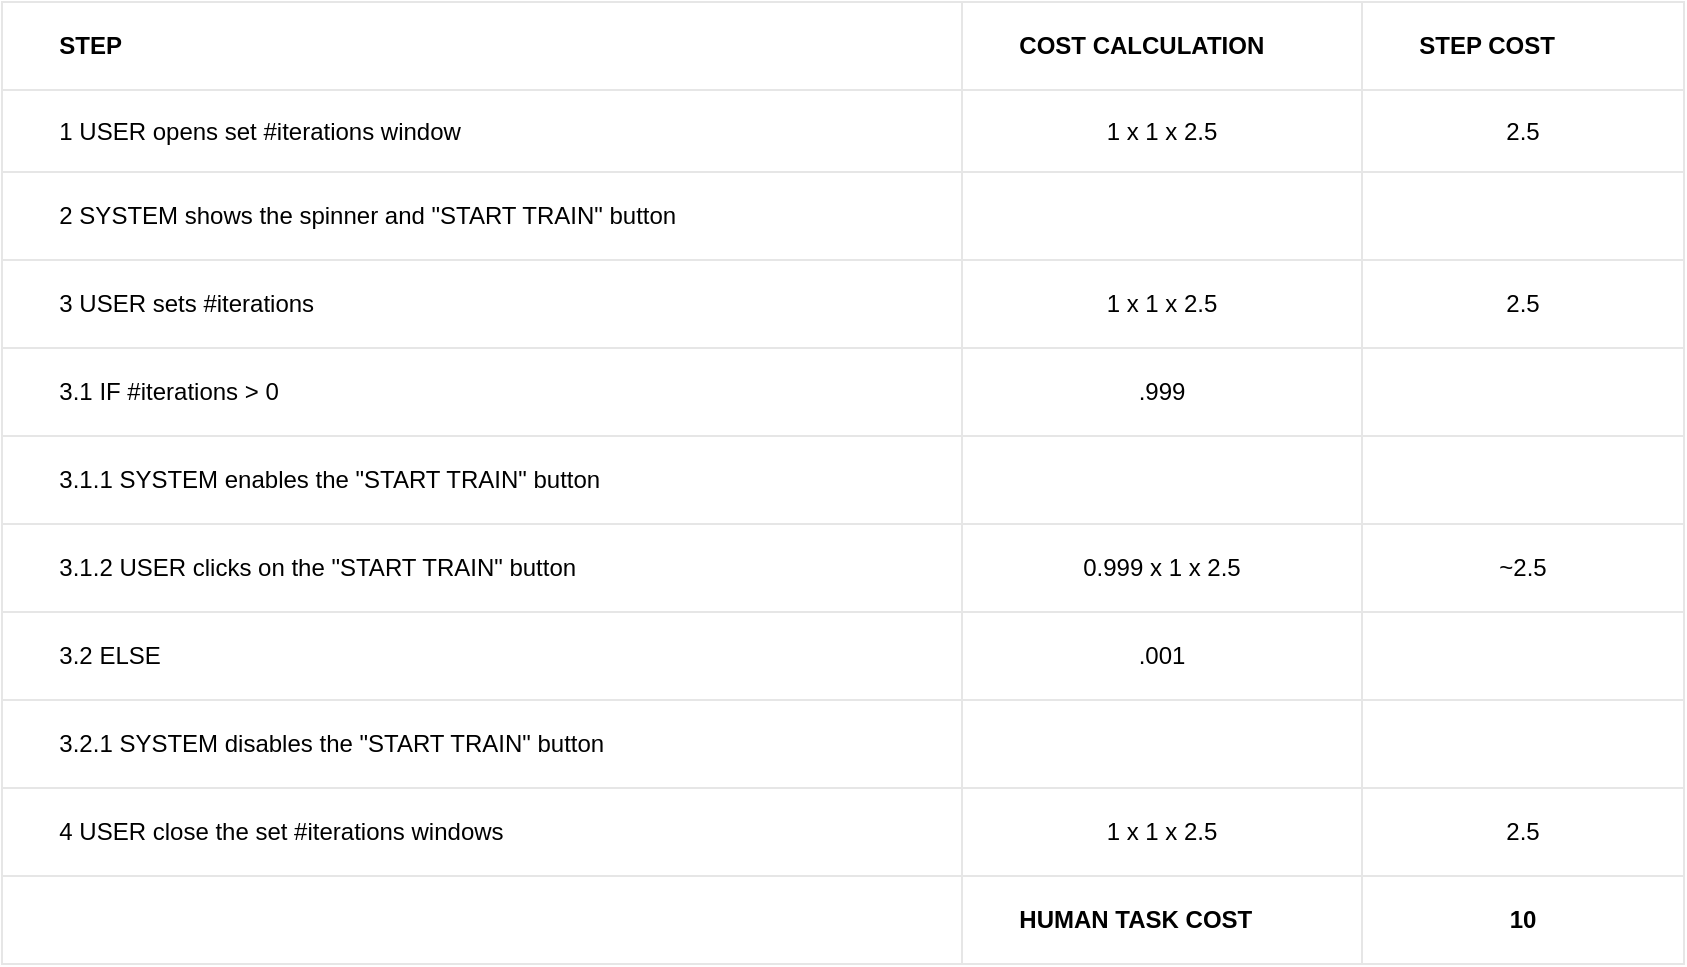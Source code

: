 <mxfile>
    <diagram name="Page-1" id="dpSzTjp27l3Y4wRQzpri">
        <mxGraphModel dx="1519" dy="1596" grid="1" gridSize="10" guides="1" tooltips="1" connect="1" arrows="1" fold="1" page="1" pageScale="1" pageWidth="827" pageHeight="1169" math="0" shadow="0">
            <root>
                <mxCell id="0"/>
                <mxCell id="1" parent="0"/>
                <mxCell id="aeb6ncdT7JwG7wCMBw5e-1" value="" style="childLayout=tableLayout;recursiveResize=0;shadow=0;strokeColor=#E6E6E6;align=center;" parent="1" vertex="1">
                    <mxGeometry x="-576" y="-90" width="841" height="481" as="geometry"/>
                </mxCell>
                <mxCell id="aeb6ncdT7JwG7wCMBw5e-2" value="" style="shape=tableRow;horizontal=0;startSize=0;swimlaneHead=0;swimlaneBody=0;top=0;left=0;bottom=0;right=0;dropTarget=0;collapsible=0;recursiveResize=0;expand=0;fontStyle=0;fillColor=none;strokeColor=inherit;" parent="aeb6ncdT7JwG7wCMBw5e-1" vertex="1">
                    <mxGeometry width="841" height="44" as="geometry"/>
                </mxCell>
                <mxCell id="aeb6ncdT7JwG7wCMBw5e-3" value="&lt;span style=&quot;white-space: pre;&quot;&gt;&#9;&lt;/span&gt;STEP" style="connectable=0;recursiveResize=0;strokeColor=inherit;fillColor=none;align=left;whiteSpace=wrap;html=1;fontStyle=1" parent="aeb6ncdT7JwG7wCMBw5e-2" vertex="1">
                    <mxGeometry width="480" height="44" as="geometry">
                        <mxRectangle width="480" height="44" as="alternateBounds"/>
                    </mxGeometry>
                </mxCell>
                <mxCell id="aeb6ncdT7JwG7wCMBw5e-4" value="&lt;span style=&quot;white-space: pre;&quot;&gt;&#9;&lt;/span&gt;COST CALCULATION" style="connectable=0;recursiveResize=0;strokeColor=inherit;fillColor=none;align=left;whiteSpace=wrap;html=1;fontStyle=1" parent="aeb6ncdT7JwG7wCMBw5e-2" vertex="1">
                    <mxGeometry x="480" width="200" height="44" as="geometry">
                        <mxRectangle width="200" height="44" as="alternateBounds"/>
                    </mxGeometry>
                </mxCell>
                <mxCell id="aeb6ncdT7JwG7wCMBw5e-5" value="&lt;span style=&quot;white-space: pre;&quot;&gt;&#9;&lt;/span&gt;STEP COST" style="connectable=0;recursiveResize=0;strokeColor=inherit;fillColor=none;align=left;whiteSpace=wrap;html=1;fontStyle=1" parent="aeb6ncdT7JwG7wCMBw5e-2" vertex="1">
                    <mxGeometry x="680" width="161" height="44" as="geometry">
                        <mxRectangle width="161" height="44" as="alternateBounds"/>
                    </mxGeometry>
                </mxCell>
                <mxCell id="aeb6ncdT7JwG7wCMBw5e-6" style="shape=tableRow;horizontal=0;startSize=0;swimlaneHead=0;swimlaneBody=0;top=0;left=0;bottom=0;right=0;dropTarget=0;collapsible=0;recursiveResize=0;expand=0;fontStyle=0;fillColor=none;strokeColor=inherit;align=left;" parent="aeb6ncdT7JwG7wCMBw5e-1" vertex="1">
                    <mxGeometry y="44" width="841" height="41" as="geometry"/>
                </mxCell>
                <mxCell id="aeb6ncdT7JwG7wCMBw5e-7" value="&lt;span style=&quot;white-space: pre;&quot;&gt;&#9;&lt;/span&gt;1 USER opens set #iterations window&amp;nbsp;" style="connectable=0;recursiveResize=0;strokeColor=inherit;fillColor=none;align=left;whiteSpace=wrap;html=1;" parent="aeb6ncdT7JwG7wCMBw5e-6" vertex="1">
                    <mxGeometry width="480" height="41" as="geometry">
                        <mxRectangle width="480" height="41" as="alternateBounds"/>
                    </mxGeometry>
                </mxCell>
                <mxCell id="aeb6ncdT7JwG7wCMBw5e-8" value="1 x 1 x 2.5" style="connectable=0;recursiveResize=0;strokeColor=inherit;fillColor=none;align=center;whiteSpace=wrap;html=1;" parent="aeb6ncdT7JwG7wCMBw5e-6" vertex="1">
                    <mxGeometry x="480" width="200" height="41" as="geometry">
                        <mxRectangle width="200" height="41" as="alternateBounds"/>
                    </mxGeometry>
                </mxCell>
                <mxCell id="aeb6ncdT7JwG7wCMBw5e-9" value="2.5" style="connectable=0;recursiveResize=0;strokeColor=inherit;fillColor=none;align=center;whiteSpace=wrap;html=1;" parent="aeb6ncdT7JwG7wCMBw5e-6" vertex="1">
                    <mxGeometry x="680" width="161" height="41" as="geometry">
                        <mxRectangle width="161" height="41" as="alternateBounds"/>
                    </mxGeometry>
                </mxCell>
                <mxCell id="aeb6ncdT7JwG7wCMBw5e-10" style="shape=tableRow;horizontal=0;startSize=0;swimlaneHead=0;swimlaneBody=0;top=0;left=0;bottom=0;right=0;dropTarget=0;collapsible=0;recursiveResize=0;expand=0;fontStyle=0;fillColor=none;strokeColor=inherit;" parent="aeb6ncdT7JwG7wCMBw5e-1" vertex="1">
                    <mxGeometry y="85" width="841" height="44" as="geometry"/>
                </mxCell>
                <mxCell id="aeb6ncdT7JwG7wCMBw5e-11" value="&lt;span style=&quot;white-space: pre;&quot;&gt;&#9;&lt;/span&gt;2 SYSTEM shows the spinner and &quot;START TRAIN&quot; button" style="connectable=0;recursiveResize=0;strokeColor=inherit;fillColor=none;align=left;whiteSpace=wrap;html=1;" parent="aeb6ncdT7JwG7wCMBw5e-10" vertex="1">
                    <mxGeometry width="480" height="44" as="geometry">
                        <mxRectangle width="480" height="44" as="alternateBounds"/>
                    </mxGeometry>
                </mxCell>
                <mxCell id="aeb6ncdT7JwG7wCMBw5e-12" value="" style="connectable=0;recursiveResize=0;strokeColor=inherit;fillColor=none;align=left;whiteSpace=wrap;html=1;" parent="aeb6ncdT7JwG7wCMBw5e-10" vertex="1">
                    <mxGeometry x="480" width="200" height="44" as="geometry">
                        <mxRectangle width="200" height="44" as="alternateBounds"/>
                    </mxGeometry>
                </mxCell>
                <mxCell id="aeb6ncdT7JwG7wCMBw5e-13" value="" style="connectable=0;recursiveResize=0;strokeColor=inherit;fillColor=none;align=left;whiteSpace=wrap;html=1;" parent="aeb6ncdT7JwG7wCMBw5e-10" vertex="1">
                    <mxGeometry x="680" width="161" height="44" as="geometry">
                        <mxRectangle width="161" height="44" as="alternateBounds"/>
                    </mxGeometry>
                </mxCell>
                <mxCell id="aeb6ncdT7JwG7wCMBw5e-14" style="shape=tableRow;horizontal=0;startSize=0;swimlaneHead=0;swimlaneBody=0;top=0;left=0;bottom=0;right=0;dropTarget=0;collapsible=0;recursiveResize=0;expand=0;fontStyle=0;fillColor=none;strokeColor=inherit;" parent="aeb6ncdT7JwG7wCMBw5e-1" vertex="1">
                    <mxGeometry y="129" width="841" height="44" as="geometry"/>
                </mxCell>
                <mxCell id="aeb6ncdT7JwG7wCMBw5e-15" value="&lt;span style=&quot;&quot;&gt;&lt;span style=&quot;white-space: pre;&quot;&gt;&amp;nbsp;&lt;span style=&quot;white-space: pre;&quot;&gt;&#9;&lt;/span&gt;&lt;/span&gt;&lt;/span&gt;3 USER sets #iterations" style="connectable=0;recursiveResize=0;strokeColor=inherit;fillColor=none;align=left;whiteSpace=wrap;html=1;" parent="aeb6ncdT7JwG7wCMBw5e-14" vertex="1">
                    <mxGeometry width="480" height="44" as="geometry">
                        <mxRectangle width="480" height="44" as="alternateBounds"/>
                    </mxGeometry>
                </mxCell>
                <mxCell id="aeb6ncdT7JwG7wCMBw5e-16" value="1 x 1 x 2.5" style="connectable=0;recursiveResize=0;strokeColor=inherit;fillColor=none;align=center;whiteSpace=wrap;html=1;" parent="aeb6ncdT7JwG7wCMBw5e-14" vertex="1">
                    <mxGeometry x="480" width="200" height="44" as="geometry">
                        <mxRectangle width="200" height="44" as="alternateBounds"/>
                    </mxGeometry>
                </mxCell>
                <mxCell id="aeb6ncdT7JwG7wCMBw5e-17" value="2.5" style="connectable=0;recursiveResize=0;strokeColor=inherit;fillColor=none;align=center;whiteSpace=wrap;html=1;" parent="aeb6ncdT7JwG7wCMBw5e-14" vertex="1">
                    <mxGeometry x="680" width="161" height="44" as="geometry">
                        <mxRectangle width="161" height="44" as="alternateBounds"/>
                    </mxGeometry>
                </mxCell>
                <mxCell id="aeb6ncdT7JwG7wCMBw5e-61" style="shape=tableRow;horizontal=0;startSize=0;swimlaneHead=0;swimlaneBody=0;top=0;left=0;bottom=0;right=0;dropTarget=0;collapsible=0;recursiveResize=0;expand=0;fontStyle=0;fillColor=none;strokeColor=inherit;" parent="aeb6ncdT7JwG7wCMBw5e-1" vertex="1">
                    <mxGeometry y="173" width="841" height="44" as="geometry"/>
                </mxCell>
                <mxCell id="aeb6ncdT7JwG7wCMBw5e-62" value="&lt;span style=&quot;white-space: pre;&quot;&gt;&#9;&lt;/span&gt;3.1 IF #iterations &amp;gt; 0" style="connectable=0;recursiveResize=0;strokeColor=inherit;fillColor=none;align=left;whiteSpace=wrap;html=1;" parent="aeb6ncdT7JwG7wCMBw5e-61" vertex="1">
                    <mxGeometry width="480" height="44" as="geometry">
                        <mxRectangle width="480" height="44" as="alternateBounds"/>
                    </mxGeometry>
                </mxCell>
                <mxCell id="aeb6ncdT7JwG7wCMBw5e-63" value=".999" style="connectable=0;recursiveResize=0;strokeColor=inherit;fillColor=none;align=center;whiteSpace=wrap;html=1;" parent="aeb6ncdT7JwG7wCMBw5e-61" vertex="1">
                    <mxGeometry x="480" width="200" height="44" as="geometry">
                        <mxRectangle width="200" height="44" as="alternateBounds"/>
                    </mxGeometry>
                </mxCell>
                <mxCell id="aeb6ncdT7JwG7wCMBw5e-64" style="connectable=0;recursiveResize=0;strokeColor=inherit;fillColor=none;align=left;whiteSpace=wrap;html=1;" parent="aeb6ncdT7JwG7wCMBw5e-61" vertex="1">
                    <mxGeometry x="680" width="161" height="44" as="geometry">
                        <mxRectangle width="161" height="44" as="alternateBounds"/>
                    </mxGeometry>
                </mxCell>
                <mxCell id="aeb6ncdT7JwG7wCMBw5e-65" style="shape=tableRow;horizontal=0;startSize=0;swimlaneHead=0;swimlaneBody=0;top=0;left=0;bottom=0;right=0;dropTarget=0;collapsible=0;recursiveResize=0;expand=0;fontStyle=0;fillColor=none;strokeColor=inherit;" parent="aeb6ncdT7JwG7wCMBw5e-1" vertex="1">
                    <mxGeometry y="217" width="841" height="44" as="geometry"/>
                </mxCell>
                <mxCell id="aeb6ncdT7JwG7wCMBw5e-66" value="&lt;span style=&quot;white-space: pre;&quot;&gt;&#9;&lt;/span&gt;3.1.1 SYSTEM enables the &quot;START TRAIN&quot; button" style="connectable=0;recursiveResize=0;strokeColor=inherit;fillColor=none;align=left;whiteSpace=wrap;html=1;" parent="aeb6ncdT7JwG7wCMBw5e-65" vertex="1">
                    <mxGeometry width="480" height="44" as="geometry">
                        <mxRectangle width="480" height="44" as="alternateBounds"/>
                    </mxGeometry>
                </mxCell>
                <mxCell id="aeb6ncdT7JwG7wCMBw5e-67" style="connectable=0;recursiveResize=0;strokeColor=inherit;fillColor=none;align=left;whiteSpace=wrap;html=1;" parent="aeb6ncdT7JwG7wCMBw5e-65" vertex="1">
                    <mxGeometry x="480" width="200" height="44" as="geometry">
                        <mxRectangle width="200" height="44" as="alternateBounds"/>
                    </mxGeometry>
                </mxCell>
                <mxCell id="aeb6ncdT7JwG7wCMBw5e-68" style="connectable=0;recursiveResize=0;strokeColor=inherit;fillColor=none;align=left;whiteSpace=wrap;html=1;" parent="aeb6ncdT7JwG7wCMBw5e-65" vertex="1">
                    <mxGeometry x="680" width="161" height="44" as="geometry">
                        <mxRectangle width="161" height="44" as="alternateBounds"/>
                    </mxGeometry>
                </mxCell>
                <mxCell id="aeb6ncdT7JwG7wCMBw5e-18" style="shape=tableRow;horizontal=0;startSize=0;swimlaneHead=0;swimlaneBody=0;top=0;left=0;bottom=0;right=0;dropTarget=0;collapsible=0;recursiveResize=0;expand=0;fontStyle=0;fillColor=none;strokeColor=inherit;" parent="aeb6ncdT7JwG7wCMBw5e-1" vertex="1">
                    <mxGeometry y="261" width="841" height="44" as="geometry"/>
                </mxCell>
                <mxCell id="aeb6ncdT7JwG7wCMBw5e-19" value="&lt;span style=&quot;&quot;&gt;&lt;span style=&quot;white-space: pre;&quot;&gt;&amp;nbsp;&amp;nbsp;&amp;nbsp;&amp;nbsp;&lt;span style=&quot;white-space: pre;&quot;&gt;&#9;&lt;/span&gt;&lt;/span&gt;&lt;/span&gt;3.1.2 USER clicks on the &quot;START TRAIN&quot; button" style="connectable=0;recursiveResize=0;strokeColor=inherit;fillColor=none;align=left;whiteSpace=wrap;html=1;" parent="aeb6ncdT7JwG7wCMBw5e-18" vertex="1">
                    <mxGeometry width="480" height="44" as="geometry">
                        <mxRectangle width="480" height="44" as="alternateBounds"/>
                    </mxGeometry>
                </mxCell>
                <mxCell id="aeb6ncdT7JwG7wCMBw5e-20" value="0.999 x 1 x 2.5" style="connectable=0;recursiveResize=0;strokeColor=inherit;fillColor=none;align=center;whiteSpace=wrap;html=1;" parent="aeb6ncdT7JwG7wCMBw5e-18" vertex="1">
                    <mxGeometry x="480" width="200" height="44" as="geometry">
                        <mxRectangle width="200" height="44" as="alternateBounds"/>
                    </mxGeometry>
                </mxCell>
                <mxCell id="aeb6ncdT7JwG7wCMBw5e-21" value="~2.5" style="connectable=0;recursiveResize=0;strokeColor=inherit;fillColor=none;align=center;whiteSpace=wrap;html=1;" parent="aeb6ncdT7JwG7wCMBw5e-18" vertex="1">
                    <mxGeometry x="680" width="161" height="44" as="geometry">
                        <mxRectangle width="161" height="44" as="alternateBounds"/>
                    </mxGeometry>
                </mxCell>
                <mxCell id="aeb6ncdT7JwG7wCMBw5e-69" style="shape=tableRow;horizontal=0;startSize=0;swimlaneHead=0;swimlaneBody=0;top=0;left=0;bottom=0;right=0;dropTarget=0;collapsible=0;recursiveResize=0;expand=0;fontStyle=0;fillColor=none;strokeColor=inherit;" parent="aeb6ncdT7JwG7wCMBw5e-1" vertex="1">
                    <mxGeometry y="305" width="841" height="44" as="geometry"/>
                </mxCell>
                <mxCell id="aeb6ncdT7JwG7wCMBw5e-70" value="&lt;span style=&quot;white-space: pre;&quot;&gt;&#9;&lt;/span&gt;3.2 ELSE" style="connectable=0;recursiveResize=0;strokeColor=inherit;fillColor=none;align=left;whiteSpace=wrap;html=1;" parent="aeb6ncdT7JwG7wCMBw5e-69" vertex="1">
                    <mxGeometry width="480" height="44" as="geometry">
                        <mxRectangle width="480" height="44" as="alternateBounds"/>
                    </mxGeometry>
                </mxCell>
                <mxCell id="aeb6ncdT7JwG7wCMBw5e-71" value=".001" style="connectable=0;recursiveResize=0;strokeColor=inherit;fillColor=none;align=center;whiteSpace=wrap;html=1;" parent="aeb6ncdT7JwG7wCMBw5e-69" vertex="1">
                    <mxGeometry x="480" width="200" height="44" as="geometry">
                        <mxRectangle width="200" height="44" as="alternateBounds"/>
                    </mxGeometry>
                </mxCell>
                <mxCell id="aeb6ncdT7JwG7wCMBw5e-72" style="connectable=0;recursiveResize=0;strokeColor=inherit;fillColor=none;align=left;whiteSpace=wrap;html=1;" parent="aeb6ncdT7JwG7wCMBw5e-69" vertex="1">
                    <mxGeometry x="680" width="161" height="44" as="geometry">
                        <mxRectangle width="161" height="44" as="alternateBounds"/>
                    </mxGeometry>
                </mxCell>
                <mxCell id="aeb6ncdT7JwG7wCMBw5e-73" style="shape=tableRow;horizontal=0;startSize=0;swimlaneHead=0;swimlaneBody=0;top=0;left=0;bottom=0;right=0;dropTarget=0;collapsible=0;recursiveResize=0;expand=0;fontStyle=0;fillColor=none;strokeColor=inherit;" parent="aeb6ncdT7JwG7wCMBw5e-1" vertex="1">
                    <mxGeometry y="349" width="841" height="44" as="geometry"/>
                </mxCell>
                <mxCell id="aeb6ncdT7JwG7wCMBw5e-74" value="&lt;span style=&quot;&quot;&gt;&lt;span style=&quot;white-space: pre;&quot;&gt;&amp;nbsp;&amp;nbsp;&amp;nbsp;&amp;nbsp;&lt;span style=&quot;white-space: pre;&quot;&gt;&#9;&lt;/span&gt;&lt;/span&gt;&lt;/span&gt;3.2.1 SYSTEM disables the &quot;START TRAIN&quot; button" style="connectable=0;recursiveResize=0;strokeColor=inherit;fillColor=none;align=left;whiteSpace=wrap;html=1;" parent="aeb6ncdT7JwG7wCMBw5e-73" vertex="1">
                    <mxGeometry width="480" height="44" as="geometry">
                        <mxRectangle width="480" height="44" as="alternateBounds"/>
                    </mxGeometry>
                </mxCell>
                <mxCell id="aeb6ncdT7JwG7wCMBw5e-75" style="connectable=0;recursiveResize=0;strokeColor=inherit;fillColor=none;align=left;whiteSpace=wrap;html=1;" parent="aeb6ncdT7JwG7wCMBw5e-73" vertex="1">
                    <mxGeometry x="480" width="200" height="44" as="geometry">
                        <mxRectangle width="200" height="44" as="alternateBounds"/>
                    </mxGeometry>
                </mxCell>
                <mxCell id="aeb6ncdT7JwG7wCMBw5e-76" style="connectable=0;recursiveResize=0;strokeColor=inherit;fillColor=none;align=left;whiteSpace=wrap;html=1;" parent="aeb6ncdT7JwG7wCMBw5e-73" vertex="1">
                    <mxGeometry x="680" width="161" height="44" as="geometry">
                        <mxRectangle width="161" height="44" as="alternateBounds"/>
                    </mxGeometry>
                </mxCell>
                <mxCell id="aeb6ncdT7JwG7wCMBw5e-77" style="shape=tableRow;horizontal=0;startSize=0;swimlaneHead=0;swimlaneBody=0;top=0;left=0;bottom=0;right=0;dropTarget=0;collapsible=0;recursiveResize=0;expand=0;fontStyle=0;fillColor=none;strokeColor=inherit;" parent="aeb6ncdT7JwG7wCMBw5e-1" vertex="1">
                    <mxGeometry y="393" width="841" height="44" as="geometry"/>
                </mxCell>
                <mxCell id="aeb6ncdT7JwG7wCMBw5e-78" value="&lt;span style=&quot;white-space: pre;&quot;&gt;&#9;&lt;/span&gt;4 USER close the set #iterations windows" style="connectable=0;recursiveResize=0;strokeColor=inherit;fillColor=none;align=left;whiteSpace=wrap;html=1;" parent="aeb6ncdT7JwG7wCMBw5e-77" vertex="1">
                    <mxGeometry width="480" height="44" as="geometry">
                        <mxRectangle width="480" height="44" as="alternateBounds"/>
                    </mxGeometry>
                </mxCell>
                <mxCell id="aeb6ncdT7JwG7wCMBw5e-79" value="1 x 1 x 2.5" style="connectable=0;recursiveResize=0;strokeColor=inherit;fillColor=none;align=center;whiteSpace=wrap;html=1;" parent="aeb6ncdT7JwG7wCMBw5e-77" vertex="1">
                    <mxGeometry x="480" width="200" height="44" as="geometry">
                        <mxRectangle width="200" height="44" as="alternateBounds"/>
                    </mxGeometry>
                </mxCell>
                <mxCell id="aeb6ncdT7JwG7wCMBw5e-80" value="2.5" style="connectable=0;recursiveResize=0;strokeColor=inherit;fillColor=none;align=center;whiteSpace=wrap;html=1;" parent="aeb6ncdT7JwG7wCMBw5e-77" vertex="1">
                    <mxGeometry x="680" width="161" height="44" as="geometry">
                        <mxRectangle width="161" height="44" as="alternateBounds"/>
                    </mxGeometry>
                </mxCell>
                <mxCell id="aeb6ncdT7JwG7wCMBw5e-22" style="shape=tableRow;horizontal=0;startSize=0;swimlaneHead=0;swimlaneBody=0;top=0;left=0;bottom=0;right=0;dropTarget=0;collapsible=0;recursiveResize=0;expand=0;fontStyle=0;fillColor=none;strokeColor=inherit;" parent="aeb6ncdT7JwG7wCMBw5e-1" vertex="1">
                    <mxGeometry y="437" width="841" height="44" as="geometry"/>
                </mxCell>
                <mxCell id="aeb6ncdT7JwG7wCMBw5e-23" value="" style="connectable=0;recursiveResize=0;strokeColor=inherit;fillColor=none;align=left;whiteSpace=wrap;html=1;" parent="aeb6ncdT7JwG7wCMBw5e-22" vertex="1">
                    <mxGeometry width="480" height="44" as="geometry">
                        <mxRectangle width="480" height="44" as="alternateBounds"/>
                    </mxGeometry>
                </mxCell>
                <mxCell id="aeb6ncdT7JwG7wCMBw5e-24" value="&#9;&lt;span style=&quot;font-weight: 700;&quot;&gt;&lt;span style=&quot;white-space: pre;&quot;&gt;&#9;&lt;/span&gt;HUMAN TASK COST&lt;/span&gt;" style="connectable=0;recursiveResize=0;strokeColor=inherit;fillColor=none;align=left;whiteSpace=wrap;html=1;" parent="aeb6ncdT7JwG7wCMBw5e-22" vertex="1">
                    <mxGeometry x="480" width="200" height="44" as="geometry">
                        <mxRectangle width="200" height="44" as="alternateBounds"/>
                    </mxGeometry>
                </mxCell>
                <mxCell id="aeb6ncdT7JwG7wCMBw5e-25" value="&lt;b&gt;10&lt;/b&gt;" style="connectable=0;recursiveResize=0;strokeColor=inherit;fillColor=none;align=center;whiteSpace=wrap;html=1;" parent="aeb6ncdT7JwG7wCMBw5e-22" vertex="1">
                    <mxGeometry x="680" width="161" height="44" as="geometry">
                        <mxRectangle width="161" height="44" as="alternateBounds"/>
                    </mxGeometry>
                </mxCell>
            </root>
        </mxGraphModel>
    </diagram>
</mxfile>